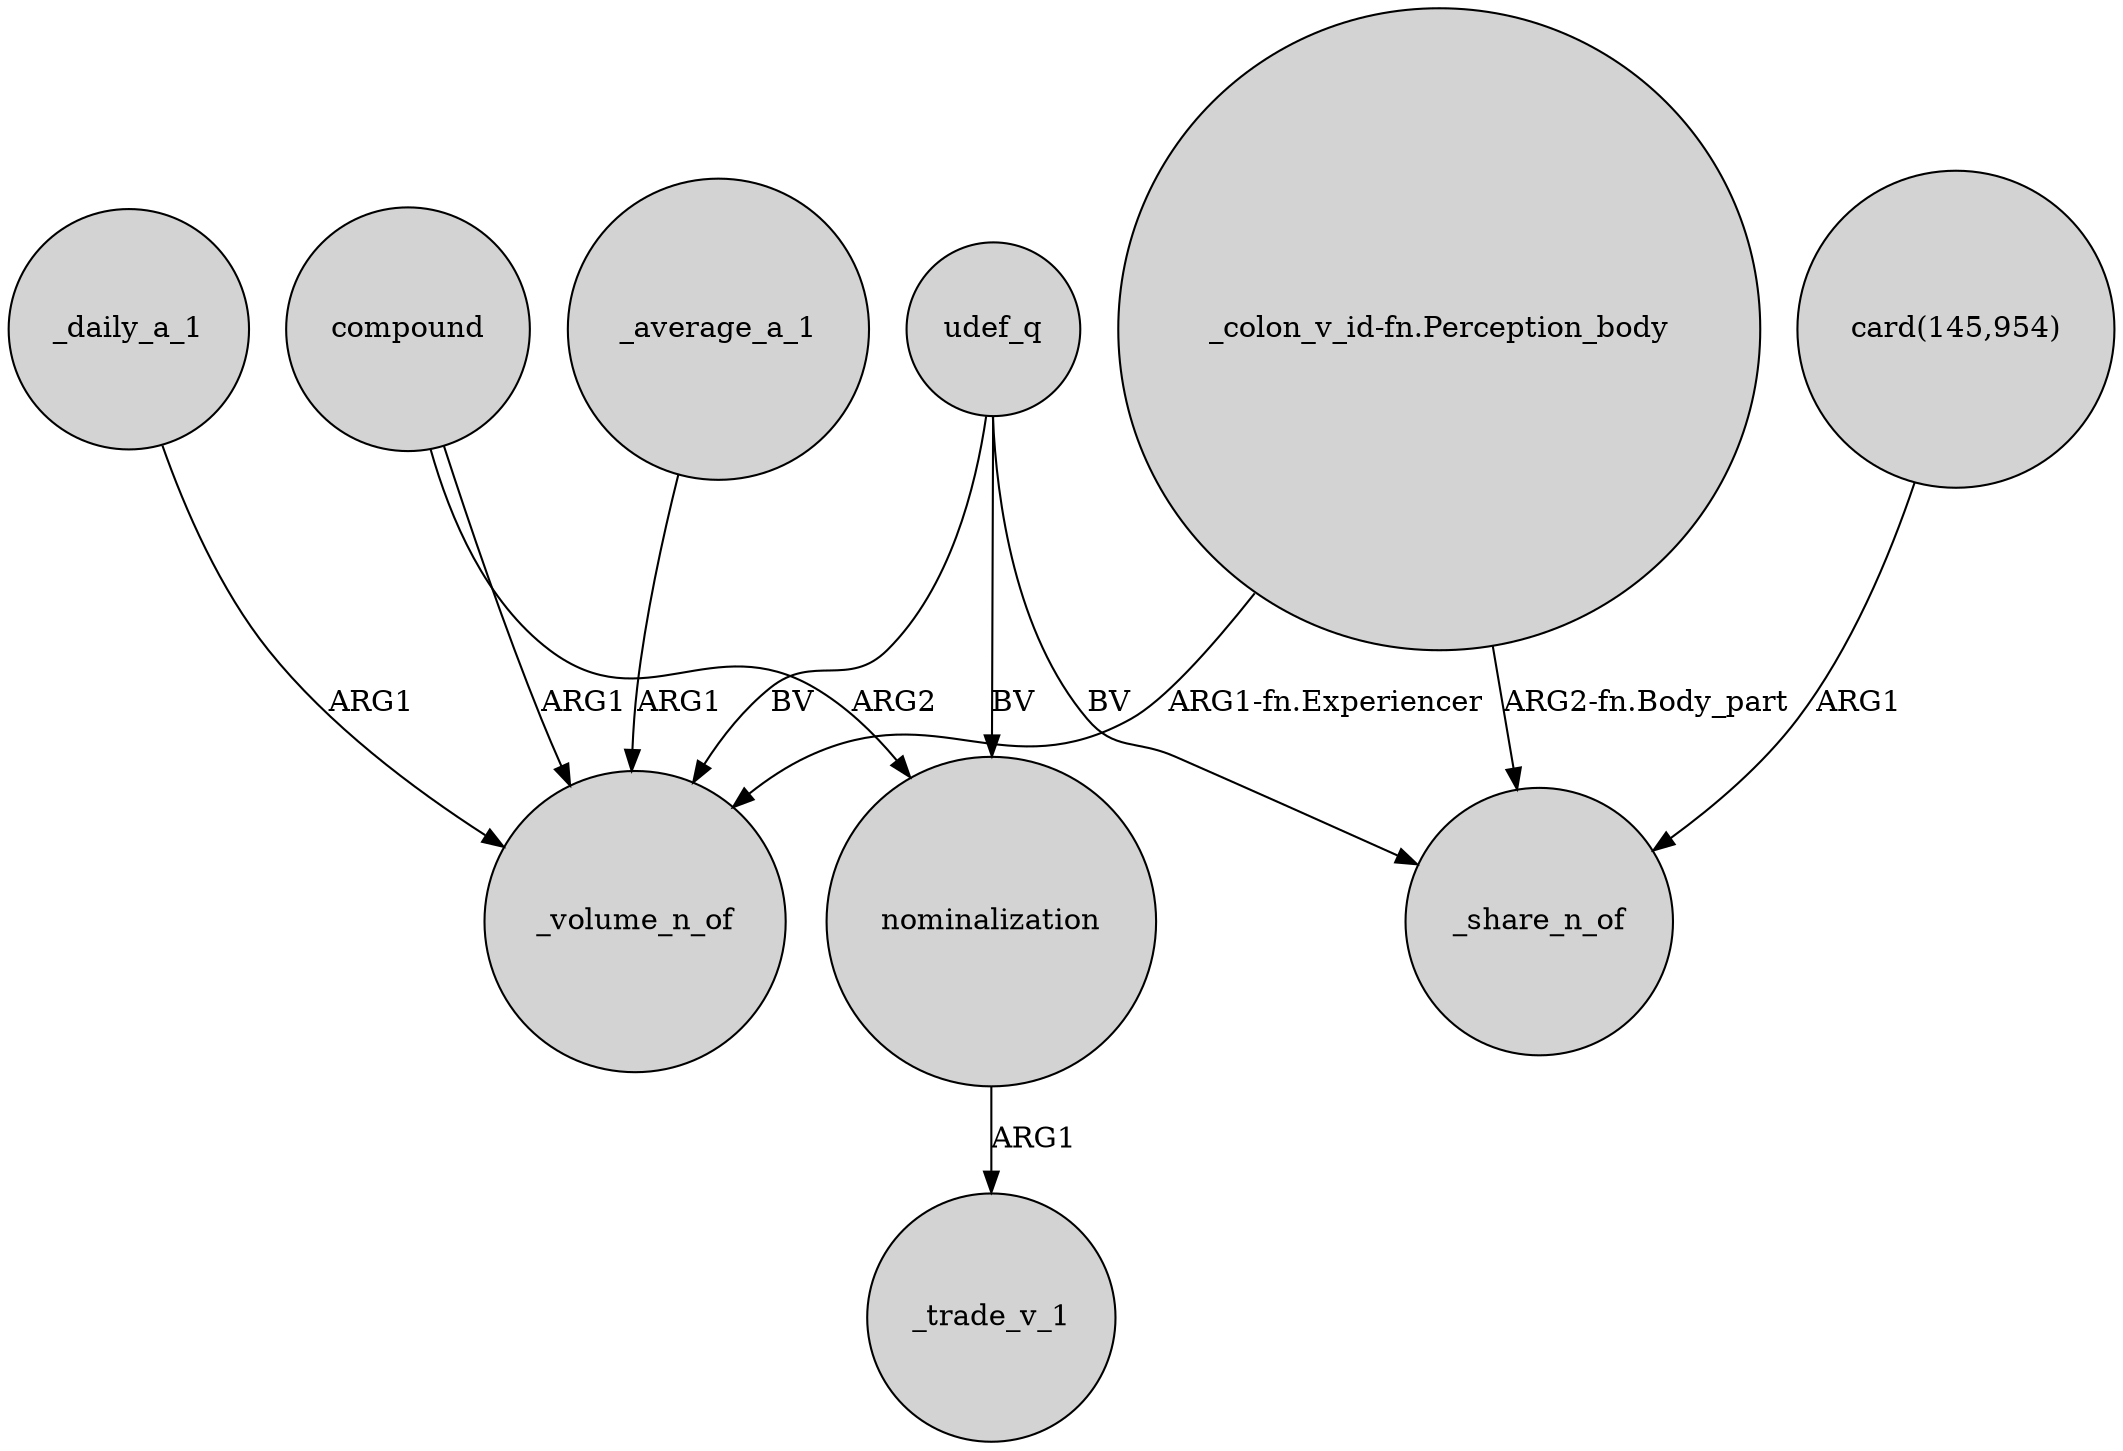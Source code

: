 digraph {
	node [shape=circle style=filled]
	compound -> _volume_n_of [label=ARG1]
	udef_q -> _share_n_of [label=BV]
	_daily_a_1 -> _volume_n_of [label=ARG1]
	"card(145,954)" -> _share_n_of [label=ARG1]
	udef_q -> _volume_n_of [label=BV]
	"_colon_v_id-fn.Perception_body" -> _share_n_of [label="ARG2-fn.Body_part"]
	compound -> nominalization [label=ARG2]
	"_colon_v_id-fn.Perception_body" -> _volume_n_of [label="ARG1-fn.Experiencer"]
	nominalization -> _trade_v_1 [label=ARG1]
	_average_a_1 -> _volume_n_of [label=ARG1]
	udef_q -> nominalization [label=BV]
}
